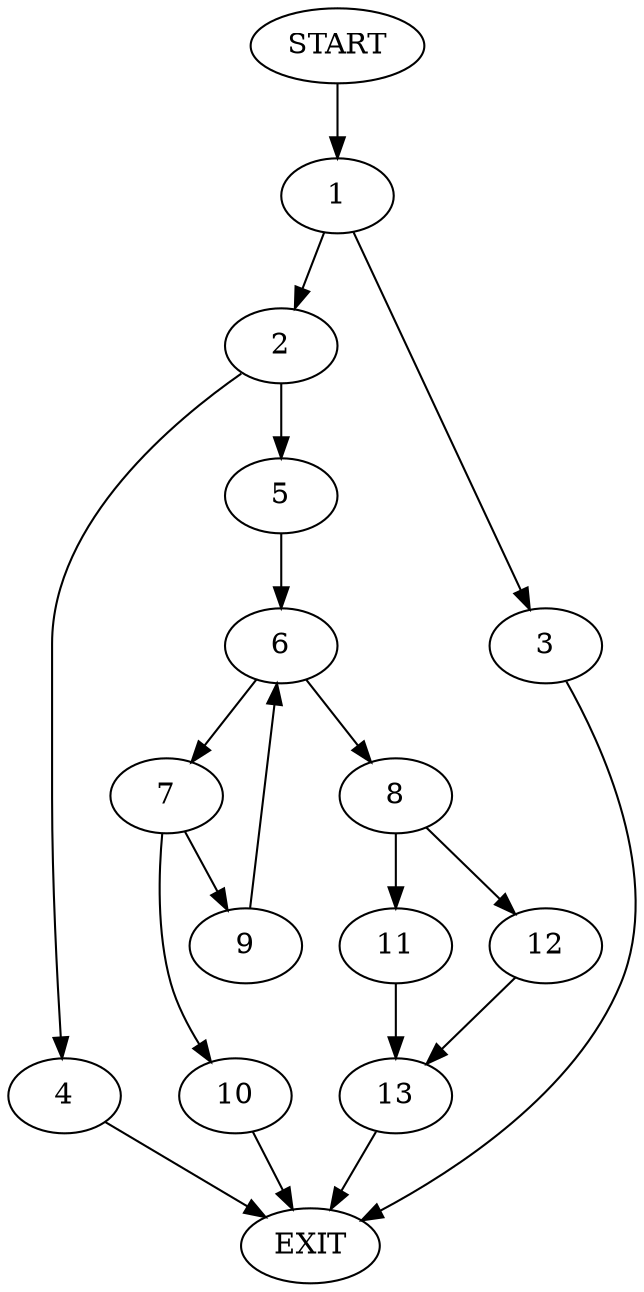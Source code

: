 digraph {
0 [label="START"]
14 [label="EXIT"]
0 -> 1
1 -> 2
1 -> 3
2 -> 4
2 -> 5
3 -> 14
5 -> 6
4 -> 14
6 -> 7
6 -> 8
7 -> 9
7 -> 10
8 -> 11
8 -> 12
9 -> 6
10 -> 14
11 -> 13
12 -> 13
13 -> 14
}
